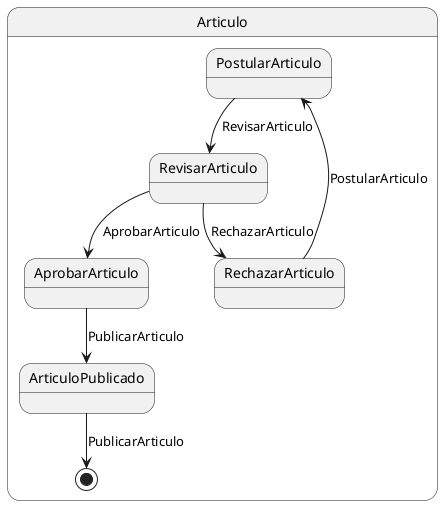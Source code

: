 @startuml diagramaDeEstados



State Articulo{
    
    
    PostularArticulo --> RevisarArticulo : RevisarArticulo
    
    RevisarArticulo --> AprobarArticulo : AprobarArticulo
    
    RevisarArticulo --> RechazarArticulo : RechazarArticulo
    
    AprobarArticulo --> ArticuloPublicado : PublicarArticulo
    
    RechazarArticulo --> PostularArticulo : PostularArticulo
    
    ArticuloPublicado --> [*] : PublicarArticulo

}


@enduml
/' 


Zed

git init .then mimir
Postular articulo --> se asigna -->
--> comentarios --> aprobacion´

'/

